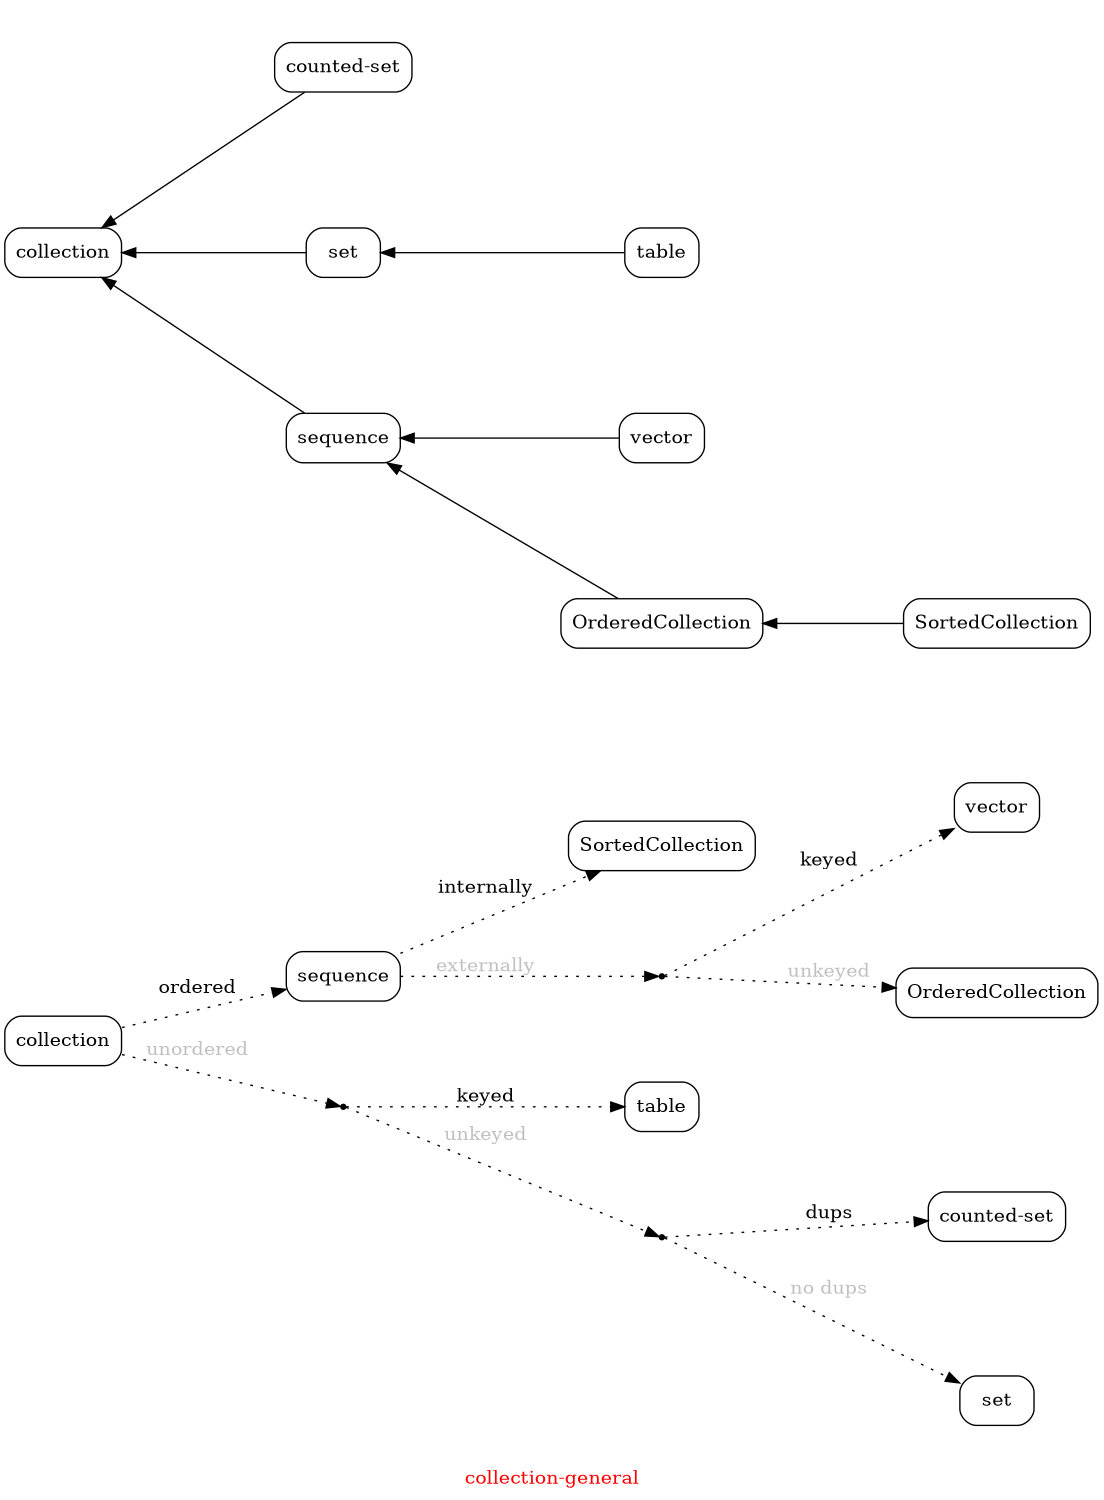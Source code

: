 // Copyright (C) 2007, 2008, 2009 Robert Nielsen <robert@dakota.org>
//
// Licensed under the Apache License, Version 2.0 (the "License");
// you may not use this file except in compliance with the License.
// You may obtain a copy of the License at
//
//      http://www.apache.org/licenses/LICENSE-2.0
//
// Unless required by applicable law or agreed to in writing, software
// distributed under the License is distributed on an "AS IS" BASIS,
// WITHOUT WARRANTIES OR CONDITIONS OF ANY KIND, either express or implied.
// See the License for the specific language governing permissions and
// limitations under the License.

digraph "collection-general"
{
  graph [ label = "\G", fontcolor = red ];
  graph [
	 rankdir = LR,
	 page = "8.5,11",
	 size = "7.5,10",
	 ratio = fill,
  ];
  node [ shape = rect, style = rounded ];
    
  subgraph
  {
    "collection-1" [ label = "collection" ];
    "counted-set-1" [ label = "counted-set" ];
    "set-1" [ label = "set" ];
    "sequence-1" [ label = "sequence" ];
    "vector-1" [ label = "vector" ];
    "OrderedCollection-1" [ label = "OrderedCollection" ];
    "table-1" [ label = "table" ];
    "SortedCollection-1" [ label = "SortedCollection" ];

    edge [ style = dotted ];

    "collection-1" -> "sequence-1" [ label = "ordered" ];
    "collection-1" -> "unordered" [ label = "unordered", fontcolor = gray ];
    "unordered" [ label = "", shape = point ];
    "unordered" -> "table-1" [ label = "keyed" ];
    "unordered" -> "unkeyed" [ label = "unkeyed", fontcolor = gray ];
    "unkeyed" [ label = "", shape = point ];
    "unkeyed" -> "counted-set-1" [ label = "dups" ];
    "unkeyed" -> "set-1" [ label = "no dups", fontcolor = gray ];
    "sequence-1" -> "SortedCollection-1" [ label = "internally" ];
    "sequence-1" -> "externally-ordered" [ label = "externally", fontcolor = gray ];
    "externally-ordered" [ label = "", shape = point ];
    "externally-ordered" -> "vector-1" [ label = "keyed" ];
    "externally-ordered" -> "OrderedCollection-1" [ label = "unkeyed", fontcolor = gray ];
  }

  subgraph
  {
    "collection-2" [ label = "collection" ];
    "counted-set-2" [ label = "counted-set" ];
    "set-2" [ label = "set" ];
    "sequence-2" [ label = "sequence" ];
    "vector-2" [ label = "vector" ];
    "OrderedCollection-2" [ label = "OrderedCollection" ];
    "table-2" [ label = "table" ];
    "SortedCollection-2" [ label = "SortedCollection" ];

    edge [ dir = back ];

    "collection-2" -> "counted-set-2";
    "collection-2" -> "set-2";
    "collection-2" -> "sequence-2";
    "set-2" -> "table-2";
    "sequence-2" -> "OrderedCollection-2";
    "sequence-2" -> "vector-2";
    "OrderedCollection-2" -> "SortedCollection-2";
  }

  label = "\G";
}
